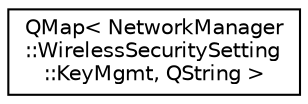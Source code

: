 digraph "类继承关系图"
{
  edge [fontname="Helvetica",fontsize="10",labelfontname="Helvetica",labelfontsize="10"];
  node [fontname="Helvetica",fontsize="10",shape=record];
  rankdir="LR";
  Node0 [label="QMap\< NetworkManager\l::WirelessSecuritySetting\l::KeyMgmt, QString \>",height=0.2,width=0.4,color="black", fillcolor="white", style="filled",URL="$class_q_map.html"];
}
